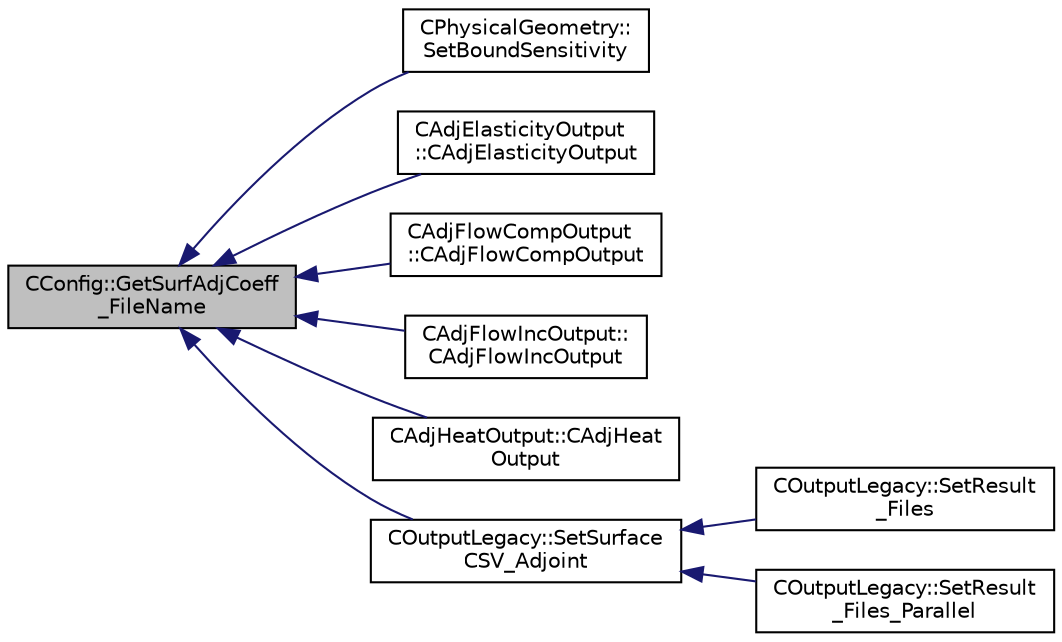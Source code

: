 digraph "CConfig::GetSurfAdjCoeff_FileName"
{
  edge [fontname="Helvetica",fontsize="10",labelfontname="Helvetica",labelfontsize="10"];
  node [fontname="Helvetica",fontsize="10",shape=record];
  rankdir="LR";
  Node12074 [label="CConfig::GetSurfAdjCoeff\l_FileName",height=0.2,width=0.4,color="black", fillcolor="grey75", style="filled", fontcolor="black"];
  Node12074 -> Node12075 [dir="back",color="midnightblue",fontsize="10",style="solid",fontname="Helvetica"];
  Node12075 [label="CPhysicalGeometry::\lSetBoundSensitivity",height=0.2,width=0.4,color="black", fillcolor="white", style="filled",URL="$class_c_physical_geometry.html#abc5f9291c48e1ae4532f2b1b18888ef0",tooltip="Read the sensitivity from an input file. "];
  Node12074 -> Node12076 [dir="back",color="midnightblue",fontsize="10",style="solid",fontname="Helvetica"];
  Node12076 [label="CAdjElasticityOutput\l::CAdjElasticityOutput",height=0.2,width=0.4,color="black", fillcolor="white", style="filled",URL="$class_c_adj_elasticity_output.html#a3ea1b19eab6ce0037111ab27b6af6ca9",tooltip="Constructor of the class. "];
  Node12074 -> Node12077 [dir="back",color="midnightblue",fontsize="10",style="solid",fontname="Helvetica"];
  Node12077 [label="CAdjFlowCompOutput\l::CAdjFlowCompOutput",height=0.2,width=0.4,color="black", fillcolor="white", style="filled",URL="$class_c_adj_flow_comp_output.html#af5e46c78b25669a357b1b65c0a0d3edc",tooltip="Constructor of the class. "];
  Node12074 -> Node12078 [dir="back",color="midnightblue",fontsize="10",style="solid",fontname="Helvetica"];
  Node12078 [label="CAdjFlowIncOutput::\lCAdjFlowIncOutput",height=0.2,width=0.4,color="black", fillcolor="white", style="filled",URL="$class_c_adj_flow_inc_output.html#a115a0683a133a9f88344ee4255488385",tooltip="Constructor of the class. "];
  Node12074 -> Node12079 [dir="back",color="midnightblue",fontsize="10",style="solid",fontname="Helvetica"];
  Node12079 [label="CAdjHeatOutput::CAdjHeat\lOutput",height=0.2,width=0.4,color="black", fillcolor="white", style="filled",URL="$class_c_adj_heat_output.html#abaaeac0d5c71cf641858d8dce48a40de",tooltip="Constructor of the class. "];
  Node12074 -> Node12080 [dir="back",color="midnightblue",fontsize="10",style="solid",fontname="Helvetica"];
  Node12080 [label="COutputLegacy::SetSurface\lCSV_Adjoint",height=0.2,width=0.4,color="black", fillcolor="white", style="filled",URL="$class_c_output_legacy.html#ab58cf49c27110dea42f2f39ad0b78060",tooltip="Create and write the file with the adjoint coefficients on the surface for serial computations..."];
  Node12080 -> Node12081 [dir="back",color="midnightblue",fontsize="10",style="solid",fontname="Helvetica"];
  Node12081 [label="COutputLegacy::SetResult\l_Files",height=0.2,width=0.4,color="black", fillcolor="white", style="filled",URL="$class_c_output_legacy.html#aa817439538e8cf82f82acbfa0bf7e735",tooltip="Writes and organizes the all the output files, except the history one, for serial computations..."];
  Node12080 -> Node12082 [dir="back",color="midnightblue",fontsize="10",style="solid",fontname="Helvetica"];
  Node12082 [label="COutputLegacy::SetResult\l_Files_Parallel",height=0.2,width=0.4,color="black", fillcolor="white", style="filled",URL="$class_c_output_legacy.html#a9e7832982d8237df4df455b027fd203b",tooltip="Writes and organizes the all the output files, except the history one, for parallel computations..."];
}
